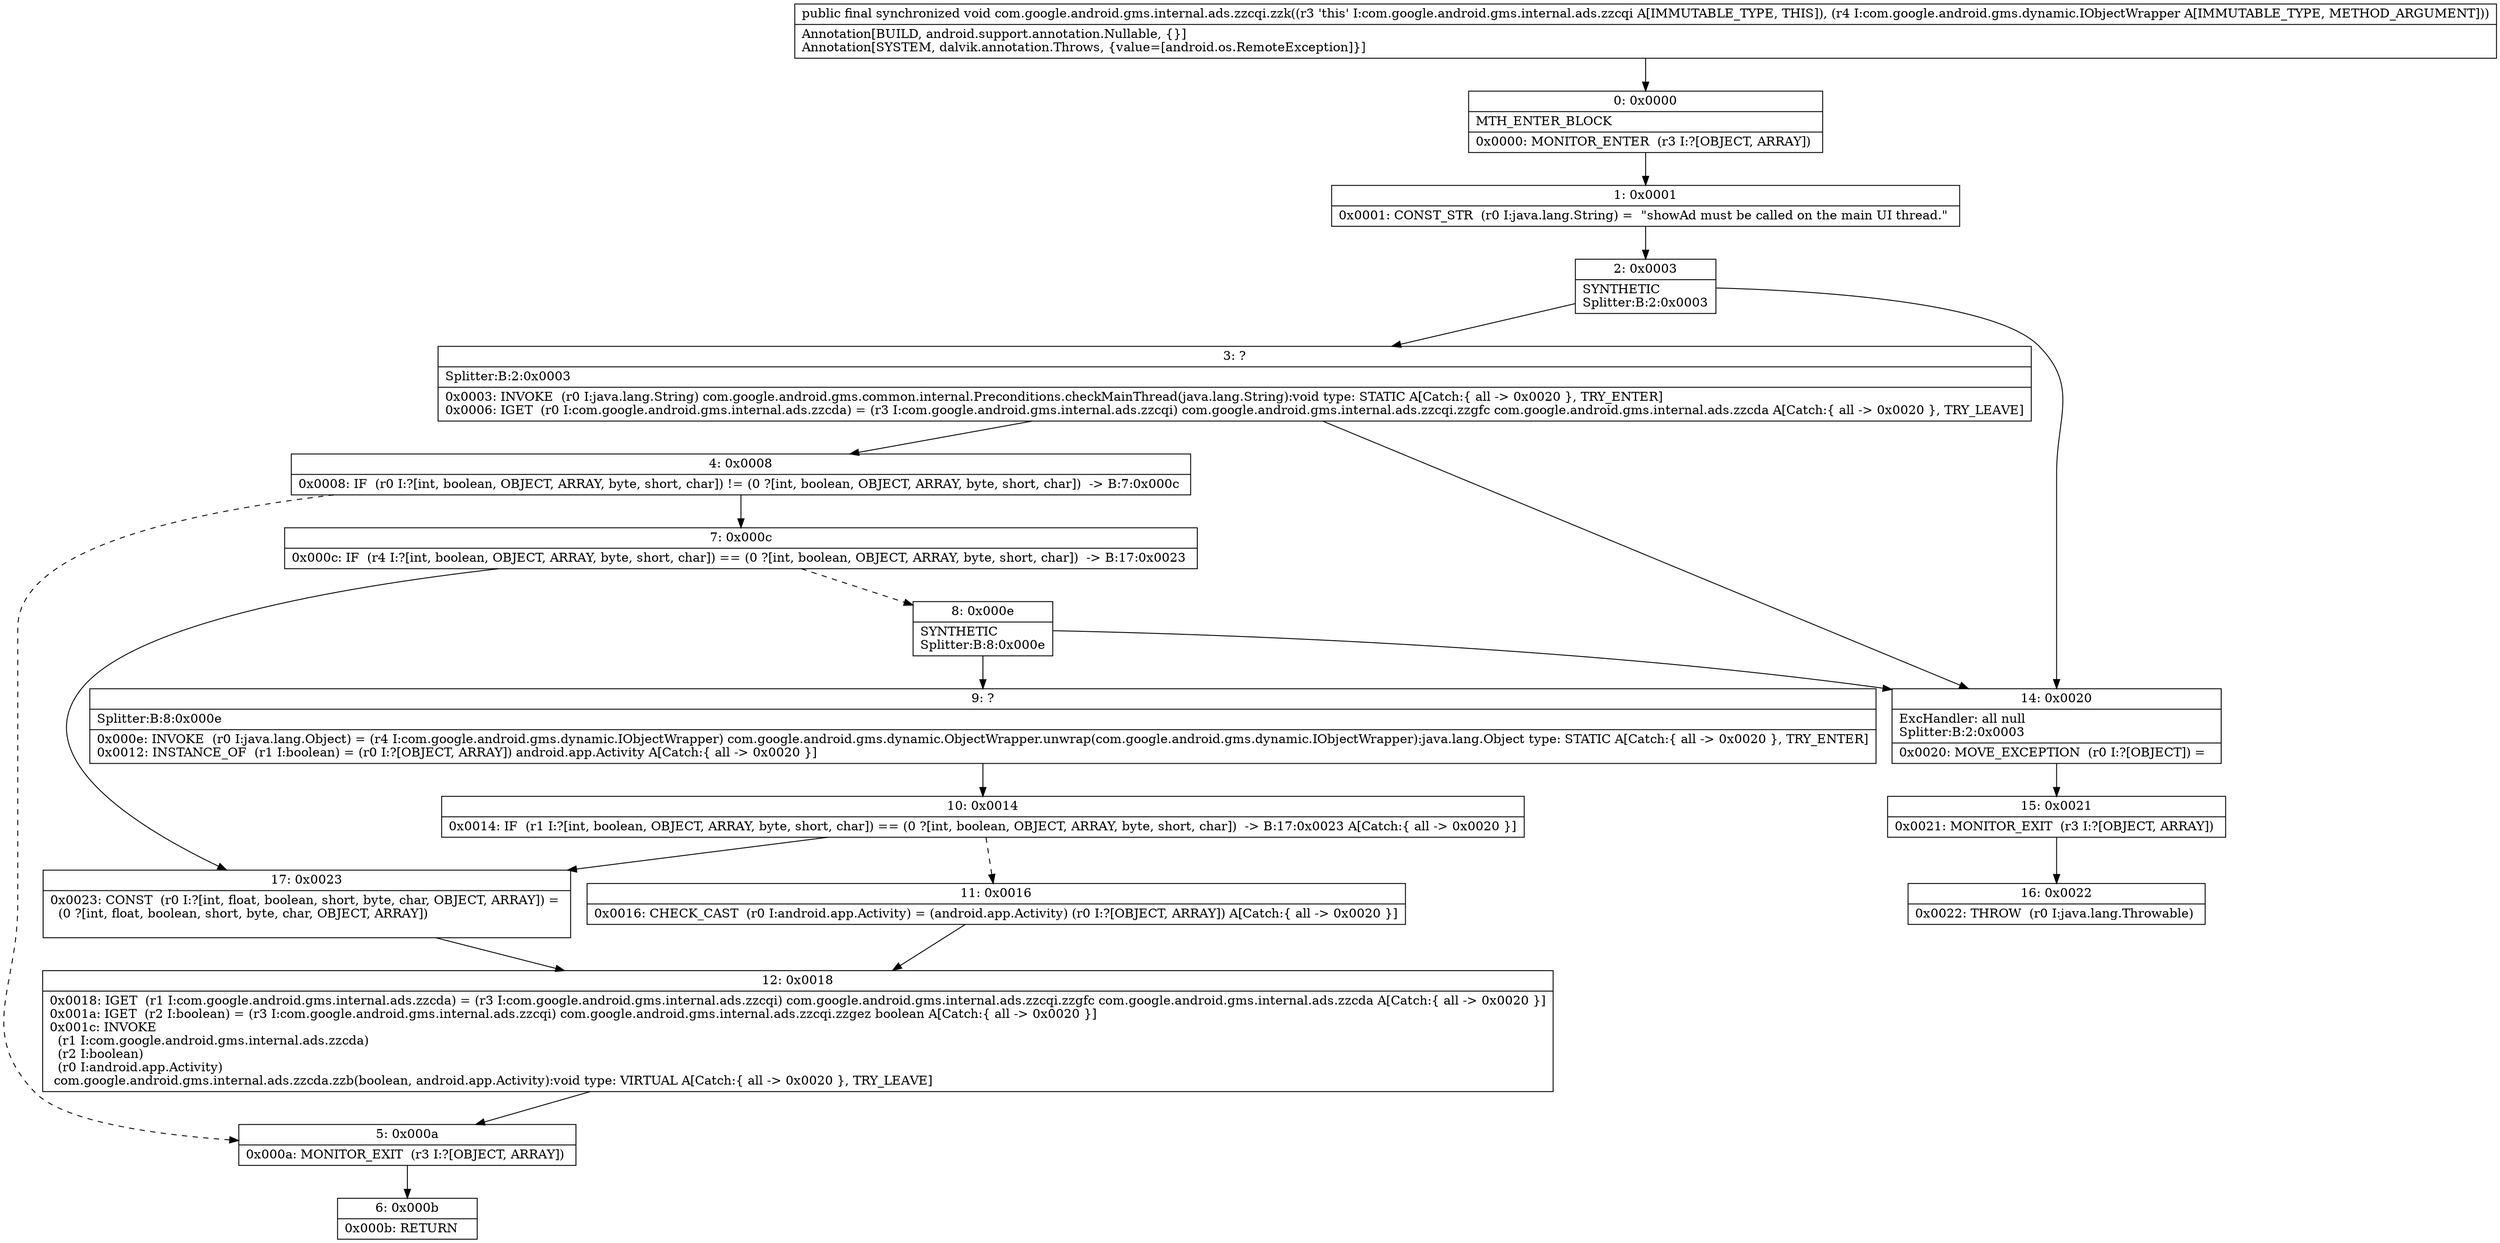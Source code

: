 digraph "CFG forcom.google.android.gms.internal.ads.zzcqi.zzk(Lcom\/google\/android\/gms\/dynamic\/IObjectWrapper;)V" {
Node_0 [shape=record,label="{0\:\ 0x0000|MTH_ENTER_BLOCK\l|0x0000: MONITOR_ENTER  (r3 I:?[OBJECT, ARRAY]) \l}"];
Node_1 [shape=record,label="{1\:\ 0x0001|0x0001: CONST_STR  (r0 I:java.lang.String) =  \"showAd must be called on the main UI thread.\" \l}"];
Node_2 [shape=record,label="{2\:\ 0x0003|SYNTHETIC\lSplitter:B:2:0x0003\l}"];
Node_3 [shape=record,label="{3\:\ ?|Splitter:B:2:0x0003\l|0x0003: INVOKE  (r0 I:java.lang.String) com.google.android.gms.common.internal.Preconditions.checkMainThread(java.lang.String):void type: STATIC A[Catch:\{ all \-\> 0x0020 \}, TRY_ENTER]\l0x0006: IGET  (r0 I:com.google.android.gms.internal.ads.zzcda) = (r3 I:com.google.android.gms.internal.ads.zzcqi) com.google.android.gms.internal.ads.zzcqi.zzgfc com.google.android.gms.internal.ads.zzcda A[Catch:\{ all \-\> 0x0020 \}, TRY_LEAVE]\l}"];
Node_4 [shape=record,label="{4\:\ 0x0008|0x0008: IF  (r0 I:?[int, boolean, OBJECT, ARRAY, byte, short, char]) != (0 ?[int, boolean, OBJECT, ARRAY, byte, short, char])  \-\> B:7:0x000c \l}"];
Node_5 [shape=record,label="{5\:\ 0x000a|0x000a: MONITOR_EXIT  (r3 I:?[OBJECT, ARRAY]) \l}"];
Node_6 [shape=record,label="{6\:\ 0x000b|0x000b: RETURN   \l}"];
Node_7 [shape=record,label="{7\:\ 0x000c|0x000c: IF  (r4 I:?[int, boolean, OBJECT, ARRAY, byte, short, char]) == (0 ?[int, boolean, OBJECT, ARRAY, byte, short, char])  \-\> B:17:0x0023 \l}"];
Node_8 [shape=record,label="{8\:\ 0x000e|SYNTHETIC\lSplitter:B:8:0x000e\l}"];
Node_9 [shape=record,label="{9\:\ ?|Splitter:B:8:0x000e\l|0x000e: INVOKE  (r0 I:java.lang.Object) = (r4 I:com.google.android.gms.dynamic.IObjectWrapper) com.google.android.gms.dynamic.ObjectWrapper.unwrap(com.google.android.gms.dynamic.IObjectWrapper):java.lang.Object type: STATIC A[Catch:\{ all \-\> 0x0020 \}, TRY_ENTER]\l0x0012: INSTANCE_OF  (r1 I:boolean) = (r0 I:?[OBJECT, ARRAY]) android.app.Activity A[Catch:\{ all \-\> 0x0020 \}]\l}"];
Node_10 [shape=record,label="{10\:\ 0x0014|0x0014: IF  (r1 I:?[int, boolean, OBJECT, ARRAY, byte, short, char]) == (0 ?[int, boolean, OBJECT, ARRAY, byte, short, char])  \-\> B:17:0x0023 A[Catch:\{ all \-\> 0x0020 \}]\l}"];
Node_11 [shape=record,label="{11\:\ 0x0016|0x0016: CHECK_CAST  (r0 I:android.app.Activity) = (android.app.Activity) (r0 I:?[OBJECT, ARRAY]) A[Catch:\{ all \-\> 0x0020 \}]\l}"];
Node_12 [shape=record,label="{12\:\ 0x0018|0x0018: IGET  (r1 I:com.google.android.gms.internal.ads.zzcda) = (r3 I:com.google.android.gms.internal.ads.zzcqi) com.google.android.gms.internal.ads.zzcqi.zzgfc com.google.android.gms.internal.ads.zzcda A[Catch:\{ all \-\> 0x0020 \}]\l0x001a: IGET  (r2 I:boolean) = (r3 I:com.google.android.gms.internal.ads.zzcqi) com.google.android.gms.internal.ads.zzcqi.zzgez boolean A[Catch:\{ all \-\> 0x0020 \}]\l0x001c: INVOKE  \l  (r1 I:com.google.android.gms.internal.ads.zzcda)\l  (r2 I:boolean)\l  (r0 I:android.app.Activity)\l com.google.android.gms.internal.ads.zzcda.zzb(boolean, android.app.Activity):void type: VIRTUAL A[Catch:\{ all \-\> 0x0020 \}, TRY_LEAVE]\l}"];
Node_14 [shape=record,label="{14\:\ 0x0020|ExcHandler: all null\lSplitter:B:2:0x0003\l|0x0020: MOVE_EXCEPTION  (r0 I:?[OBJECT]) =  \l}"];
Node_15 [shape=record,label="{15\:\ 0x0021|0x0021: MONITOR_EXIT  (r3 I:?[OBJECT, ARRAY]) \l}"];
Node_16 [shape=record,label="{16\:\ 0x0022|0x0022: THROW  (r0 I:java.lang.Throwable) \l}"];
Node_17 [shape=record,label="{17\:\ 0x0023|0x0023: CONST  (r0 I:?[int, float, boolean, short, byte, char, OBJECT, ARRAY]) = \l  (0 ?[int, float, boolean, short, byte, char, OBJECT, ARRAY])\l \l}"];
MethodNode[shape=record,label="{public final synchronized void com.google.android.gms.internal.ads.zzcqi.zzk((r3 'this' I:com.google.android.gms.internal.ads.zzcqi A[IMMUTABLE_TYPE, THIS]), (r4 I:com.google.android.gms.dynamic.IObjectWrapper A[IMMUTABLE_TYPE, METHOD_ARGUMENT]))  | Annotation[BUILD, android.support.annotation.Nullable, \{\}]\lAnnotation[SYSTEM, dalvik.annotation.Throws, \{value=[android.os.RemoteException]\}]\l}"];
MethodNode -> Node_0;
Node_0 -> Node_1;
Node_1 -> Node_2;
Node_2 -> Node_3;
Node_2 -> Node_14;
Node_3 -> Node_4;
Node_3 -> Node_14;
Node_4 -> Node_5[style=dashed];
Node_4 -> Node_7;
Node_5 -> Node_6;
Node_7 -> Node_8[style=dashed];
Node_7 -> Node_17;
Node_8 -> Node_9;
Node_8 -> Node_14;
Node_9 -> Node_10;
Node_10 -> Node_11[style=dashed];
Node_10 -> Node_17;
Node_11 -> Node_12;
Node_12 -> Node_5;
Node_14 -> Node_15;
Node_15 -> Node_16;
Node_17 -> Node_12;
}

